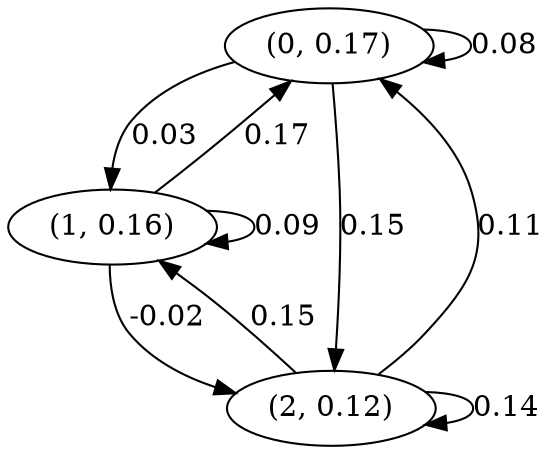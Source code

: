 digraph {
    0 [ label = "(0, 0.17)" ]
    1 [ label = "(1, 0.16)" ]
    2 [ label = "(2, 0.12)" ]
    0 -> 0 [ label = "0.08" ]
    1 -> 1 [ label = "0.09" ]
    2 -> 2 [ label = "0.14" ]
    1 -> 0 [ label = "0.17" ]
    2 -> 0 [ label = "0.11" ]
    0 -> 1 [ label = "0.03" ]
    2 -> 1 [ label = "0.15" ]
    0 -> 2 [ label = "0.15" ]
    1 -> 2 [ label = "-0.02" ]
}

